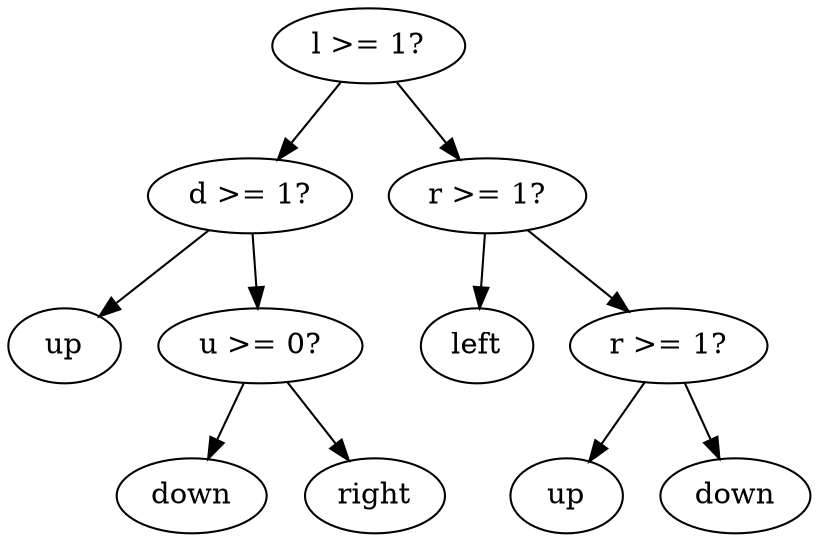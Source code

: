 digraph tree {
    "0x0" [label="l >= 1?"];
    "0x1" [label="d >= 1?"];
    "0x2" [label="up"];
    "0x3" [label="u >= 0?"];
    "0x4" [label="down"];
    "0x5" [label="right"];
    "0x6" [label="r >= 1?"];
    "0x7" [label="left"];
    "0x8" [label="r >= 1?"];
    "0x9" [label="up"];
    "0xa" [label="down"];
    "0x0" -> "0x1";
    "0x0" -> "0x6";
    "0x1" -> "0x2";
    "0x1" -> "0x3";
    "0x3" -> "0x4";
    "0x3" -> "0x5";
    "0x6" -> "0x7";
    "0x6" -> "0x8";
    "0x8" -> "0x9";
    "0x8" -> "0xa";
}
